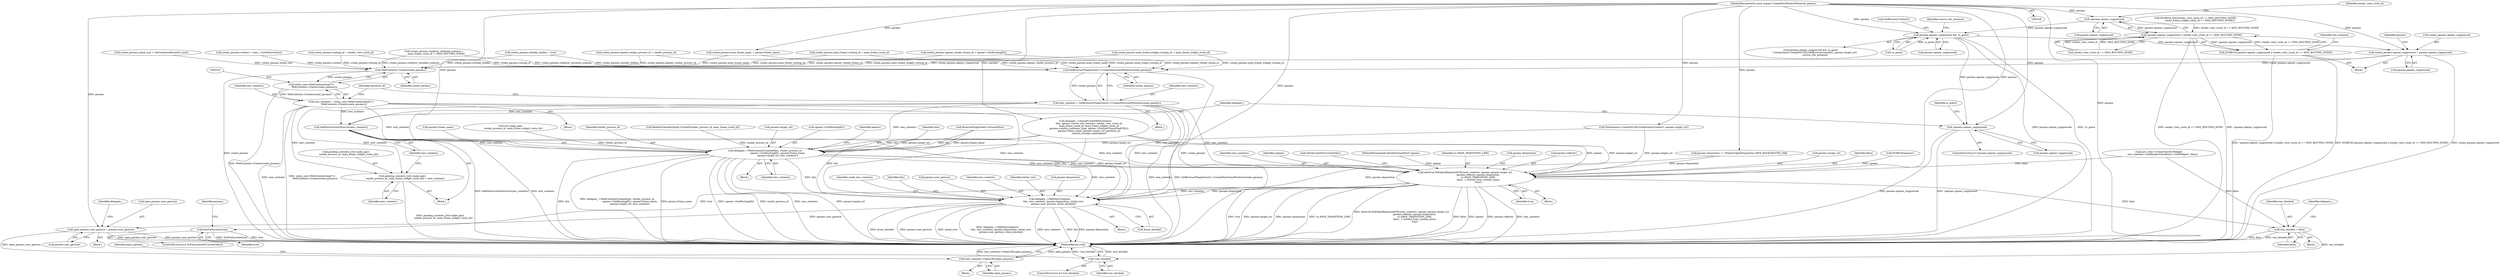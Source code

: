 digraph "0_Chrome_ba3b1b344017bbf36283464b51014fad15c2f3f4@API" {
"1000150" [label="(Call,!params.opener_suppressed)"];
"1000111" [label="(MethodParameterIn,const mojom::CreateNewWindowParams& params)"];
"1000149" [label="(Call,!params.opener_suppressed || render_view_route_id == MSG_ROUTING_NONE)"];
"1000148" [label="(Call,DCHECK(!params.opener_suppressed || render_view_route_id == MSG_ROUTING_NONE))"];
"1000161" [label="(Call,params.opener_suppressed && !is_guest)"];
"1000270" [label="(Call,create_params.opener_suppressed = params.opener_suppressed)"];
"1000317" [label="(Call,WebContents::Create(create_params))"];
"1000315" [label="(Call,static_cast<WebContentsImpl*>(\n        WebContents::Create(create_params)))"];
"1000313" [label="(Call,new_contents = static_cast<WebContentsImpl*>(\n        WebContents::Create(create_params)))"];
"1000352" [label="(Call,pending_contents_[std::make_pair(\n        render_process_id, main_frame_widget_route_id)] = new_contents)"];
"1000359" [label="(Call,AddDestructionObserver(new_contents))"];
"1000364" [label="(Call,delegate_->WebContentsCreated(this, render_process_id,\n                                  opener->GetRoutingID(), params.frame_name,\n                                  params.target_url, new_contents))"];
"1000380" [label="(Call,observer.DidOpenRequestedURL(new_contents, opener, params.target_url,\n                                   params.referrer, params.disposition,\n                                   ui::PAGE_TRANSITION_LINK,\n                                   false,  // started_from_context_menu\n                                   true))"];
"1000397" [label="(Call,ExitFullscreen(true))"];
"1000405" [label="(Call,was_blocked = false)"];
"1000433" [label="(Call,!was_blocked)"];
"1000416" [label="(Call,delegate_->AddNewContents(\n          this, new_contents, params.disposition, initial_rect,\n          params.user_gesture, &was_blocked))"];
"1000437" [label="(Call,open_params.user_gesture = params.user_gesture)"];
"1000458" [label="(Call,new_contents->OpenURL(open_params))"];
"1000323" [label="(Call,GetBrowserPluginGuest()->CreateNewGuestWindow(create_params))"];
"1000321" [label="(Call,new_contents = GetBrowserPluginGuest()->CreateNewGuestWindow(create_params))"];
"1000333" [label="(Call,!params.opener_suppressed)"];
"1000167" [label="(Call,SiteInstance::CreateForURL(GetBrowserContext(), params.target_url))"];
"1000430" [label="(Identifier,weak_new_contents)"];
"1000433" [label="(Call,!was_blocked)"];
"1000168" [label="(Call,GetBrowserContext())"];
"1000159" [label="(Identifier,site_instance)"];
"1000432" [label="(ControlStructure,if (!was_blocked))"];
"1000383" [label="(Call,params.target_url)"];
"1000150" [label="(Call,!params.opener_suppressed)"];
"1000366" [label="(Identifier,render_process_id)"];
"1000302" [label="(Block,)"];
"1000140" [label="(Call,RenderFrameHostImpl::FromID(render_process_id, main_frame_route_id))"];
"1000324" [label="(Identifier,create_params)"];
"1000162" [label="(Call,params.opener_suppressed)"];
"1000340" [label="(Identifier,is_guest)"];
"1000318" [label="(Identifier,create_params)"];
"1000410" [label="(Block,)"];
"1000457" [label="(Block,)"];
"1000417" [label="(Identifier,this)"];
"1000407" [label="(Identifier,false)"];
"1000334" [label="(Call,params.opener_suppressed)"];
"1000371" [label="(Call,params.target_url)"];
"1000460" [label="(MethodReturn,void)"];
"1000406" [label="(Identifier,was_blocked)"];
"1000317" [label="(Call,WebContents::Create(create_params))"];
"1000274" [label="(Call,params.opener_suppressed)"];
"1000280" [label="(Identifier,params)"];
"1000393" [label="(Identifier,false)"];
"1000323" [label="(Call,GetBrowserPluginGuest()->CreateNewGuestWindow(create_params))"];
"1000288" [label="(Call,create_params.renderer_initiated_creation =\n      main_frame_route_id != MSG_ROUTING_NONE)"];
"1000395" [label="(ControlStructure,if (IsFullscreenForCurrentTab()))"];
"1000337" [label="(Block,)"];
"1000320" [label="(Block,)"];
"1000322" [label="(Identifier,new_contents)"];
"1000426" [label="(Call,&was_blocked)"];
"1000128" [label="(Call,DCHECK(opener))"];
"1000367" [label="(Call,opener->GetRoutingID())"];
"1000271" [label="(Call,create_params.opener_suppressed)"];
"1000394" [label="(Identifier,true)"];
"1000265" [label="(Call,create_params.opener_render_frame_id = opener->GetRoutingID())"];
"1000403" [label="(Block,)"];
"1000381" [label="(Identifier,new_contents)"];
"1000382" [label="(Identifier,opener)"];
"1000398" [label="(Identifier,true)"];
"1000416" [label="(Call,delegate_->AddNewContents(\n          this, new_contents, params.disposition, initial_rect,\n          params.user_gesture, &was_blocked))"];
"1000396" [label="(Call,IsFullscreenForCurrentTab())"];
"1000248" [label="(Call,create_params.main_frame_widget_routing_id = main_frame_widget_route_id)"];
"1000314" [label="(Identifier,new_contents)"];
"1000437" [label="(Call,open_params.user_gesture = params.user_gesture)"];
"1000107" [label="(MethodParameterIn,RenderFrameHost* opener)"];
"1000458" [label="(Call,new_contents->OpenURL(open_params))"];
"1000148" [label="(Call,DCHECK(!params.opener_suppressed || render_view_route_id == MSG_ROUTING_NONE))"];
"1000409" [label="(Identifier,delegate_)"];
"1000270" [label="(Call,create_params.opener_suppressed = params.opener_suppressed)"];
"1000352" [label="(Call,pending_contents_[std::make_pair(\n        render_process_id, main_frame_widget_route_id)] = new_contents)"];
"1000353" [label="(Call,pending_contents_[std::make_pair(\n        render_process_id, main_frame_widget_route_id)])"];
"1000346" [label="(Call,new_view->CreateViewForWidget(\n          new_contents->GetRenderViewHost()->GetWidget(), false))"];
"1000243" [label="(Call,create_params.main_frame_routing_id = main_frame_route_id)"];
"1000362" [label="(Identifier,delegate_)"];
"1000151" [label="(Call,params.opener_suppressed)"];
"1000423" [label="(Call,params.user_gesture)"];
"1000308" [label="(Call,create_params.initial_size = GetContainerBounds().size())"];
"1000374" [label="(Identifier,new_contents)"];
"1000376" [label="(Identifier,opener)"];
"1000303" [label="(Call,create_params.context = view_->GetNativeView())"];
"1000333" [label="(Call,!params.opener_suppressed)"];
"1000434" [label="(Identifier,was_blocked)"];
"1000446" [label="(Identifier,delegate_)"];
"1000392" [label="(Identifier,ui::PAGE_TRANSITION_LINK)"];
"1000418" [label="(Identifier,new_contents)"];
"1000359" [label="(Call,AddDestructionObserver(new_contents))"];
"1000154" [label="(Call,render_view_route_id == MSG_ROUTING_NONE)"];
"1000113" [label="(Block,)"];
"1000365" [label="(Identifier,this)"];
"1000363" [label="(Block,)"];
"1000379" [label="(Block,)"];
"1000422" [label="(Identifier,initial_rect)"];
"1000253" [label="(Call,create_params.main_frame_name = params.frame_name)"];
"1000238" [label="(Call,create_params.routing_id = render_view_route_id)"];
"1000146" [label="(Call,BrowserPluginGuest::IsGuest(this))"];
"1000161" [label="(Call,params.opener_suppressed && !is_guest)"];
"1000380" [label="(Call,observer.DidOpenRequestedURL(new_contents, opener, params.target_url,\n                                   params.referrer, params.disposition,\n                                   ui::PAGE_TRANSITION_LINK,\n                                   false,  // started_from_context_menu\n                                   true))"];
"1000360" [label="(Identifier,new_contents)"];
"1000204" [label="(Call,delegate_->ShouldCreateWebContents(\n          this, opener, source_site_instance, render_view_route_id,\n          main_frame_route_id, main_frame_widget_route_id,\n          params.window_container_type, opener->GetLastCommittedURL(),\n          params.frame_name, params.target_url, partition_id,\n          session_storage_namespace))"];
"1000439" [label="(Identifier,open_params)"];
"1000441" [label="(Call,params.user_gesture)"];
"1000401" [label="(Identifier,params)"];
"1000389" [label="(Call,params.disposition)"];
"1000315" [label="(Call,static_cast<WebContentsImpl*>(\n        WebContents::Create(create_params)))"];
"1000111" [label="(MethodParameterIn,const mojom::CreateNewWindowParams& params)"];
"1000172" [label="(Identifier,source_site_instance)"];
"1000283" [label="(Call,create_params.initially_hidden = true)"];
"1000155" [label="(Identifier,render_view_route_id)"];
"1000332" [label="(ControlStructure,if (!params.opener_suppressed))"];
"1000364" [label="(Call,delegate_->WebContentsCreated(this, render_process_id,\n                                  opener->GetRoutingID(), params.frame_name,\n                                  params.target_url, new_contents))"];
"1000313" [label="(Call,new_contents = static_cast<WebContentsImpl*>(\n        WebContents::Create(create_params)))"];
"1000326" [label="(Identifier,partition_id)"];
"1000368" [label="(Call,params.frame_name)"];
"1000321" [label="(Call,new_contents = GetBrowserPluginGuest()->CreateNewGuestWindow(create_params))"];
"1000121" [label="(Call,DCHECK_EQ((render_view_route_id == MSG_ROUTING_NONE),\n            (main_frame_widget_route_id == MSG_ROUTING_NONE)))"];
"1000160" [label="(Call,params.opener_suppressed && !is_guest\n          ? SiteInstance::CreateForURL(GetBrowserContext(), params.target_url)\n          : source_site_instance)"];
"1000386" [label="(Call,params.referrer)"];
"1000165" [label="(Call,!is_guest)"];
"1000358" [label="(Identifier,new_contents)"];
"1000397" [label="(Call,ExitFullscreen(true))"];
"1000405" [label="(Call,was_blocked = false)"];
"1000438" [label="(Call,open_params.user_gesture)"];
"1000278" [label="(Call,params.disposition == WindowOpenDisposition::NEW_BACKGROUND_TAB)"];
"1000355" [label="(Call,std::make_pair(\n        render_process_id, main_frame_widget_route_id))"];
"1000435" [label="(Block,)"];
"1000419" [label="(Call,params.disposition)"];
"1000459" [label="(Identifier,open_params)"];
"1000149" [label="(Call,!params.opener_suppressed || render_view_route_id == MSG_ROUTING_NONE)"];
"1000260" [label="(Call,create_params.opener_render_process_id = render_process_id)"];
"1000150" -> "1000149"  [label="AST: "];
"1000150" -> "1000151"  [label="CFG: "];
"1000151" -> "1000150"  [label="AST: "];
"1000155" -> "1000150"  [label="CFG: "];
"1000149" -> "1000150"  [label="CFG: "];
"1000150" -> "1000149"  [label="DDG: params.opener_suppressed"];
"1000111" -> "1000150"  [label="DDG: params"];
"1000150" -> "1000161"  [label="DDG: params.opener_suppressed"];
"1000111" -> "1000106"  [label="AST: "];
"1000111" -> "1000460"  [label="DDG: params"];
"1000111" -> "1000161"  [label="DDG: params"];
"1000111" -> "1000167"  [label="DDG: params"];
"1000111" -> "1000204"  [label="DDG: params"];
"1000111" -> "1000253"  [label="DDG: params"];
"1000111" -> "1000270"  [label="DDG: params"];
"1000111" -> "1000278"  [label="DDG: params"];
"1000111" -> "1000333"  [label="DDG: params"];
"1000111" -> "1000364"  [label="DDG: params"];
"1000111" -> "1000380"  [label="DDG: params"];
"1000111" -> "1000416"  [label="DDG: params"];
"1000111" -> "1000437"  [label="DDG: params"];
"1000149" -> "1000148"  [label="AST: "];
"1000149" -> "1000154"  [label="CFG: "];
"1000154" -> "1000149"  [label="AST: "];
"1000148" -> "1000149"  [label="CFG: "];
"1000149" -> "1000460"  [label="DDG: render_view_route_id == MSG_ROUTING_NONE"];
"1000149" -> "1000460"  [label="DDG: !params.opener_suppressed"];
"1000149" -> "1000148"  [label="DDG: !params.opener_suppressed"];
"1000149" -> "1000148"  [label="DDG: render_view_route_id == MSG_ROUTING_NONE"];
"1000121" -> "1000149"  [label="DDG: render_view_route_id == MSG_ROUTING_NONE"];
"1000154" -> "1000149"  [label="DDG: render_view_route_id"];
"1000154" -> "1000149"  [label="DDG: MSG_ROUTING_NONE"];
"1000148" -> "1000113"  [label="AST: "];
"1000159" -> "1000148"  [label="CFG: "];
"1000148" -> "1000460"  [label="DDG: !params.opener_suppressed || render_view_route_id == MSG_ROUTING_NONE"];
"1000148" -> "1000460"  [label="DDG: DCHECK(!params.opener_suppressed || render_view_route_id == MSG_ROUTING_NONE)"];
"1000161" -> "1000160"  [label="AST: "];
"1000161" -> "1000162"  [label="CFG: "];
"1000161" -> "1000165"  [label="CFG: "];
"1000162" -> "1000161"  [label="AST: "];
"1000165" -> "1000161"  [label="AST: "];
"1000168" -> "1000161"  [label="CFG: "];
"1000172" -> "1000161"  [label="CFG: "];
"1000161" -> "1000460"  [label="DDG: params.opener_suppressed"];
"1000161" -> "1000460"  [label="DDG: !is_guest"];
"1000165" -> "1000161"  [label="DDG: is_guest"];
"1000161" -> "1000270"  [label="DDG: params.opener_suppressed"];
"1000161" -> "1000333"  [label="DDG: params.opener_suppressed"];
"1000270" -> "1000113"  [label="AST: "];
"1000270" -> "1000274"  [label="CFG: "];
"1000271" -> "1000270"  [label="AST: "];
"1000274" -> "1000270"  [label="AST: "];
"1000280" -> "1000270"  [label="CFG: "];
"1000270" -> "1000460"  [label="DDG: create_params.opener_suppressed"];
"1000270" -> "1000317"  [label="DDG: create_params.opener_suppressed"];
"1000270" -> "1000323"  [label="DDG: create_params.opener_suppressed"];
"1000317" -> "1000315"  [label="AST: "];
"1000317" -> "1000318"  [label="CFG: "];
"1000318" -> "1000317"  [label="AST: "];
"1000315" -> "1000317"  [label="CFG: "];
"1000317" -> "1000460"  [label="DDG: create_params"];
"1000317" -> "1000315"  [label="DDG: create_params"];
"1000308" -> "1000317"  [label="DDG: create_params.initial_size"];
"1000303" -> "1000317"  [label="DDG: create_params.context"];
"1000253" -> "1000317"  [label="DDG: create_params.main_frame_name"];
"1000288" -> "1000317"  [label="DDG: create_params.renderer_initiated_creation"];
"1000265" -> "1000317"  [label="DDG: create_params.opener_render_frame_id"];
"1000243" -> "1000317"  [label="DDG: create_params.main_frame_routing_id"];
"1000260" -> "1000317"  [label="DDG: create_params.opener_render_process_id"];
"1000248" -> "1000317"  [label="DDG: create_params.main_frame_widget_routing_id"];
"1000283" -> "1000317"  [label="DDG: create_params.initially_hidden"];
"1000238" -> "1000317"  [label="DDG: create_params.routing_id"];
"1000315" -> "1000313"  [label="AST: "];
"1000316" -> "1000315"  [label="AST: "];
"1000313" -> "1000315"  [label="CFG: "];
"1000315" -> "1000460"  [label="DDG: WebContents::Create(create_params)"];
"1000315" -> "1000313"  [label="DDG: WebContents::Create(create_params)"];
"1000313" -> "1000302"  [label="AST: "];
"1000314" -> "1000313"  [label="AST: "];
"1000326" -> "1000313"  [label="CFG: "];
"1000313" -> "1000460"  [label="DDG: static_cast<WebContentsImpl*>(\n        WebContents::Create(create_params))"];
"1000313" -> "1000460"  [label="DDG: new_contents"];
"1000313" -> "1000352"  [label="DDG: new_contents"];
"1000313" -> "1000359"  [label="DDG: new_contents"];
"1000313" -> "1000364"  [label="DDG: new_contents"];
"1000313" -> "1000380"  [label="DDG: new_contents"];
"1000313" -> "1000416"  [label="DDG: new_contents"];
"1000352" -> "1000337"  [label="AST: "];
"1000352" -> "1000358"  [label="CFG: "];
"1000353" -> "1000352"  [label="AST: "];
"1000358" -> "1000352"  [label="AST: "];
"1000360" -> "1000352"  [label="CFG: "];
"1000352" -> "1000460"  [label="DDG: pending_contents_[std::make_pair(\n        render_process_id, main_frame_widget_route_id)]"];
"1000321" -> "1000352"  [label="DDG: new_contents"];
"1000359" -> "1000337"  [label="AST: "];
"1000359" -> "1000360"  [label="CFG: "];
"1000360" -> "1000359"  [label="AST: "];
"1000362" -> "1000359"  [label="CFG: "];
"1000359" -> "1000460"  [label="DDG: new_contents"];
"1000359" -> "1000460"  [label="DDG: AddDestructionObserver(new_contents)"];
"1000321" -> "1000359"  [label="DDG: new_contents"];
"1000359" -> "1000364"  [label="DDG: new_contents"];
"1000359" -> "1000380"  [label="DDG: new_contents"];
"1000359" -> "1000416"  [label="DDG: new_contents"];
"1000364" -> "1000363"  [label="AST: "];
"1000364" -> "1000374"  [label="CFG: "];
"1000365" -> "1000364"  [label="AST: "];
"1000366" -> "1000364"  [label="AST: "];
"1000367" -> "1000364"  [label="AST: "];
"1000368" -> "1000364"  [label="AST: "];
"1000371" -> "1000364"  [label="AST: "];
"1000374" -> "1000364"  [label="AST: "];
"1000376" -> "1000364"  [label="CFG: "];
"1000364" -> "1000460"  [label="DDG: this"];
"1000364" -> "1000460"  [label="DDG: delegate_->WebContentsCreated(this, render_process_id,\n                                  opener->GetRoutingID(), params.frame_name,\n                                  params.target_url, new_contents)"];
"1000364" -> "1000460"  [label="DDG: params.frame_name"];
"1000364" -> "1000460"  [label="DDG: opener->GetRoutingID()"];
"1000364" -> "1000460"  [label="DDG: render_process_id"];
"1000364" -> "1000460"  [label="DDG: new_contents"];
"1000364" -> "1000460"  [label="DDG: params.target_url"];
"1000204" -> "1000364"  [label="DDG: this"];
"1000204" -> "1000364"  [label="DDG: params.frame_name"];
"1000204" -> "1000364"  [label="DDG: params.target_url"];
"1000146" -> "1000364"  [label="DDG: this"];
"1000355" -> "1000364"  [label="DDG: render_process_id"];
"1000140" -> "1000364"  [label="DDG: render_process_id"];
"1000167" -> "1000364"  [label="DDG: params.target_url"];
"1000321" -> "1000364"  [label="DDG: new_contents"];
"1000364" -> "1000380"  [label="DDG: new_contents"];
"1000364" -> "1000380"  [label="DDG: params.target_url"];
"1000364" -> "1000416"  [label="DDG: this"];
"1000364" -> "1000416"  [label="DDG: new_contents"];
"1000380" -> "1000379"  [label="AST: "];
"1000380" -> "1000394"  [label="CFG: "];
"1000381" -> "1000380"  [label="AST: "];
"1000382" -> "1000380"  [label="AST: "];
"1000383" -> "1000380"  [label="AST: "];
"1000386" -> "1000380"  [label="AST: "];
"1000389" -> "1000380"  [label="AST: "];
"1000392" -> "1000380"  [label="AST: "];
"1000393" -> "1000380"  [label="AST: "];
"1000394" -> "1000380"  [label="AST: "];
"1000396" -> "1000380"  [label="CFG: "];
"1000380" -> "1000460"  [label="DDG: true"];
"1000380" -> "1000460"  [label="DDG: params.target_url"];
"1000380" -> "1000460"  [label="DDG: params.disposition"];
"1000380" -> "1000460"  [label="DDG: ui::PAGE_TRANSITION_LINK"];
"1000380" -> "1000460"  [label="DDG: observer.DidOpenRequestedURL(new_contents, opener, params.target_url,\n                                   params.referrer, params.disposition,\n                                   ui::PAGE_TRANSITION_LINK,\n                                   false,  // started_from_context_menu\n                                   true)"];
"1000380" -> "1000460"  [label="DDG: false"];
"1000380" -> "1000460"  [label="DDG: opener"];
"1000380" -> "1000460"  [label="DDG: params.referrer"];
"1000380" -> "1000460"  [label="DDG: new_contents"];
"1000321" -> "1000380"  [label="DDG: new_contents"];
"1000204" -> "1000380"  [label="DDG: opener"];
"1000204" -> "1000380"  [label="DDG: params.target_url"];
"1000128" -> "1000380"  [label="DDG: opener"];
"1000107" -> "1000380"  [label="DDG: opener"];
"1000167" -> "1000380"  [label="DDG: params.target_url"];
"1000278" -> "1000380"  [label="DDG: params.disposition"];
"1000346" -> "1000380"  [label="DDG: false"];
"1000380" -> "1000397"  [label="DDG: true"];
"1000380" -> "1000405"  [label="DDG: false"];
"1000380" -> "1000416"  [label="DDG: new_contents"];
"1000380" -> "1000416"  [label="DDG: params.disposition"];
"1000397" -> "1000395"  [label="AST: "];
"1000397" -> "1000398"  [label="CFG: "];
"1000398" -> "1000397"  [label="AST: "];
"1000401" -> "1000397"  [label="CFG: "];
"1000397" -> "1000460"  [label="DDG: ExitFullscreen(true)"];
"1000397" -> "1000460"  [label="DDG: true"];
"1000405" -> "1000403"  [label="AST: "];
"1000405" -> "1000407"  [label="CFG: "];
"1000406" -> "1000405"  [label="AST: "];
"1000407" -> "1000405"  [label="AST: "];
"1000409" -> "1000405"  [label="CFG: "];
"1000405" -> "1000460"  [label="DDG: false"];
"1000405" -> "1000460"  [label="DDG: was_blocked"];
"1000346" -> "1000405"  [label="DDG: false"];
"1000405" -> "1000433"  [label="DDG: was_blocked"];
"1000433" -> "1000432"  [label="AST: "];
"1000433" -> "1000434"  [label="CFG: "];
"1000434" -> "1000433"  [label="AST: "];
"1000439" -> "1000433"  [label="CFG: "];
"1000460" -> "1000433"  [label="CFG: "];
"1000433" -> "1000460"  [label="DDG: was_blocked"];
"1000433" -> "1000460"  [label="DDG: !was_blocked"];
"1000416" -> "1000410"  [label="AST: "];
"1000416" -> "1000426"  [label="CFG: "];
"1000417" -> "1000416"  [label="AST: "];
"1000418" -> "1000416"  [label="AST: "];
"1000419" -> "1000416"  [label="AST: "];
"1000422" -> "1000416"  [label="AST: "];
"1000423" -> "1000416"  [label="AST: "];
"1000426" -> "1000416"  [label="AST: "];
"1000430" -> "1000416"  [label="CFG: "];
"1000416" -> "1000460"  [label="DDG: &was_blocked"];
"1000416" -> "1000460"  [label="DDG: params.user_gesture"];
"1000416" -> "1000460"  [label="DDG: initial_rect"];
"1000416" -> "1000460"  [label="DDG: delegate_->AddNewContents(\n          this, new_contents, params.disposition, initial_rect,\n          params.user_gesture, &was_blocked)"];
"1000416" -> "1000460"  [label="DDG: new_contents"];
"1000416" -> "1000460"  [label="DDG: this"];
"1000416" -> "1000460"  [label="DDG: params.disposition"];
"1000204" -> "1000416"  [label="DDG: this"];
"1000146" -> "1000416"  [label="DDG: this"];
"1000321" -> "1000416"  [label="DDG: new_contents"];
"1000278" -> "1000416"  [label="DDG: params.disposition"];
"1000416" -> "1000437"  [label="DDG: params.user_gesture"];
"1000437" -> "1000435"  [label="AST: "];
"1000437" -> "1000441"  [label="CFG: "];
"1000438" -> "1000437"  [label="AST: "];
"1000441" -> "1000437"  [label="AST: "];
"1000446" -> "1000437"  [label="CFG: "];
"1000437" -> "1000460"  [label="DDG: open_params.user_gesture"];
"1000437" -> "1000460"  [label="DDG: params.user_gesture"];
"1000437" -> "1000458"  [label="DDG: open_params.user_gesture"];
"1000458" -> "1000457"  [label="AST: "];
"1000458" -> "1000459"  [label="CFG: "];
"1000459" -> "1000458"  [label="AST: "];
"1000460" -> "1000458"  [label="CFG: "];
"1000458" -> "1000460"  [label="DDG: open_params"];
"1000458" -> "1000460"  [label="DDG: new_contents->OpenURL(open_params)"];
"1000323" -> "1000321"  [label="AST: "];
"1000323" -> "1000324"  [label="CFG: "];
"1000324" -> "1000323"  [label="AST: "];
"1000321" -> "1000323"  [label="CFG: "];
"1000323" -> "1000460"  [label="DDG: create_params"];
"1000323" -> "1000321"  [label="DDG: create_params"];
"1000253" -> "1000323"  [label="DDG: create_params.main_frame_name"];
"1000288" -> "1000323"  [label="DDG: create_params.renderer_initiated_creation"];
"1000265" -> "1000323"  [label="DDG: create_params.opener_render_frame_id"];
"1000243" -> "1000323"  [label="DDG: create_params.main_frame_routing_id"];
"1000260" -> "1000323"  [label="DDG: create_params.opener_render_process_id"];
"1000248" -> "1000323"  [label="DDG: create_params.main_frame_widget_routing_id"];
"1000283" -> "1000323"  [label="DDG: create_params.initially_hidden"];
"1000238" -> "1000323"  [label="DDG: create_params.routing_id"];
"1000321" -> "1000320"  [label="AST: "];
"1000322" -> "1000321"  [label="AST: "];
"1000326" -> "1000321"  [label="CFG: "];
"1000321" -> "1000460"  [label="DDG: new_contents"];
"1000321" -> "1000460"  [label="DDG: GetBrowserPluginGuest()->CreateNewGuestWindow(create_params)"];
"1000333" -> "1000332"  [label="AST: "];
"1000333" -> "1000334"  [label="CFG: "];
"1000334" -> "1000333"  [label="AST: "];
"1000340" -> "1000333"  [label="CFG: "];
"1000362" -> "1000333"  [label="CFG: "];
"1000333" -> "1000460"  [label="DDG: params.opener_suppressed"];
"1000333" -> "1000460"  [label="DDG: !params.opener_suppressed"];
}
